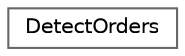 digraph "Graphical Class Hierarchy"
{
 // LATEX_PDF_SIZE
  bgcolor="transparent";
  edge [fontname=Helvetica,fontsize=10,labelfontname=Helvetica,labelfontsize=10];
  node [fontname=Helvetica,fontsize=10,shape=box,height=0.2,width=0.4];
  rankdir="LR";
  Node0 [id="Node000000",label="DetectOrders",height=0.2,width=0.4,color="grey40", fillcolor="white", style="filled",URL="$class_detect_orders.html",tooltip="Class to detect and manage orders."];
}
